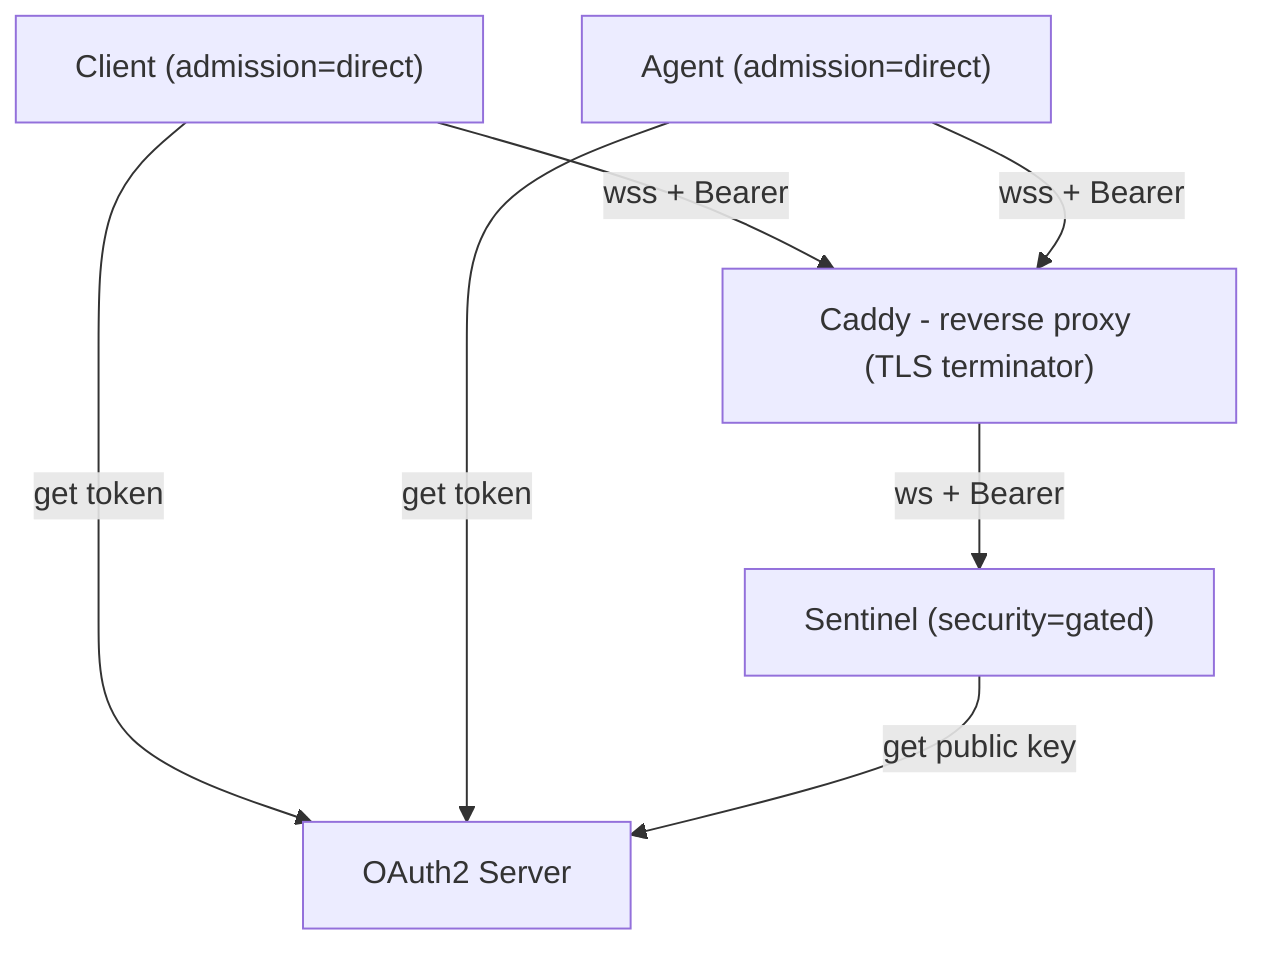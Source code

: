 graph TD
  C["Client (admission=direct)"] -- "get token" --> O["OAuth2 Server"]
  A["Agent (admission=direct)"] -- "get token" --> O

  C -- "wss + Bearer" --> R["Caddy - reverse proxy (TLS terminator)"]
  A -- "wss + Bearer" --> R
  R -- "ws + Bearer" --> S["Sentinel (security=gated)"] 

  S -->|get public key| O